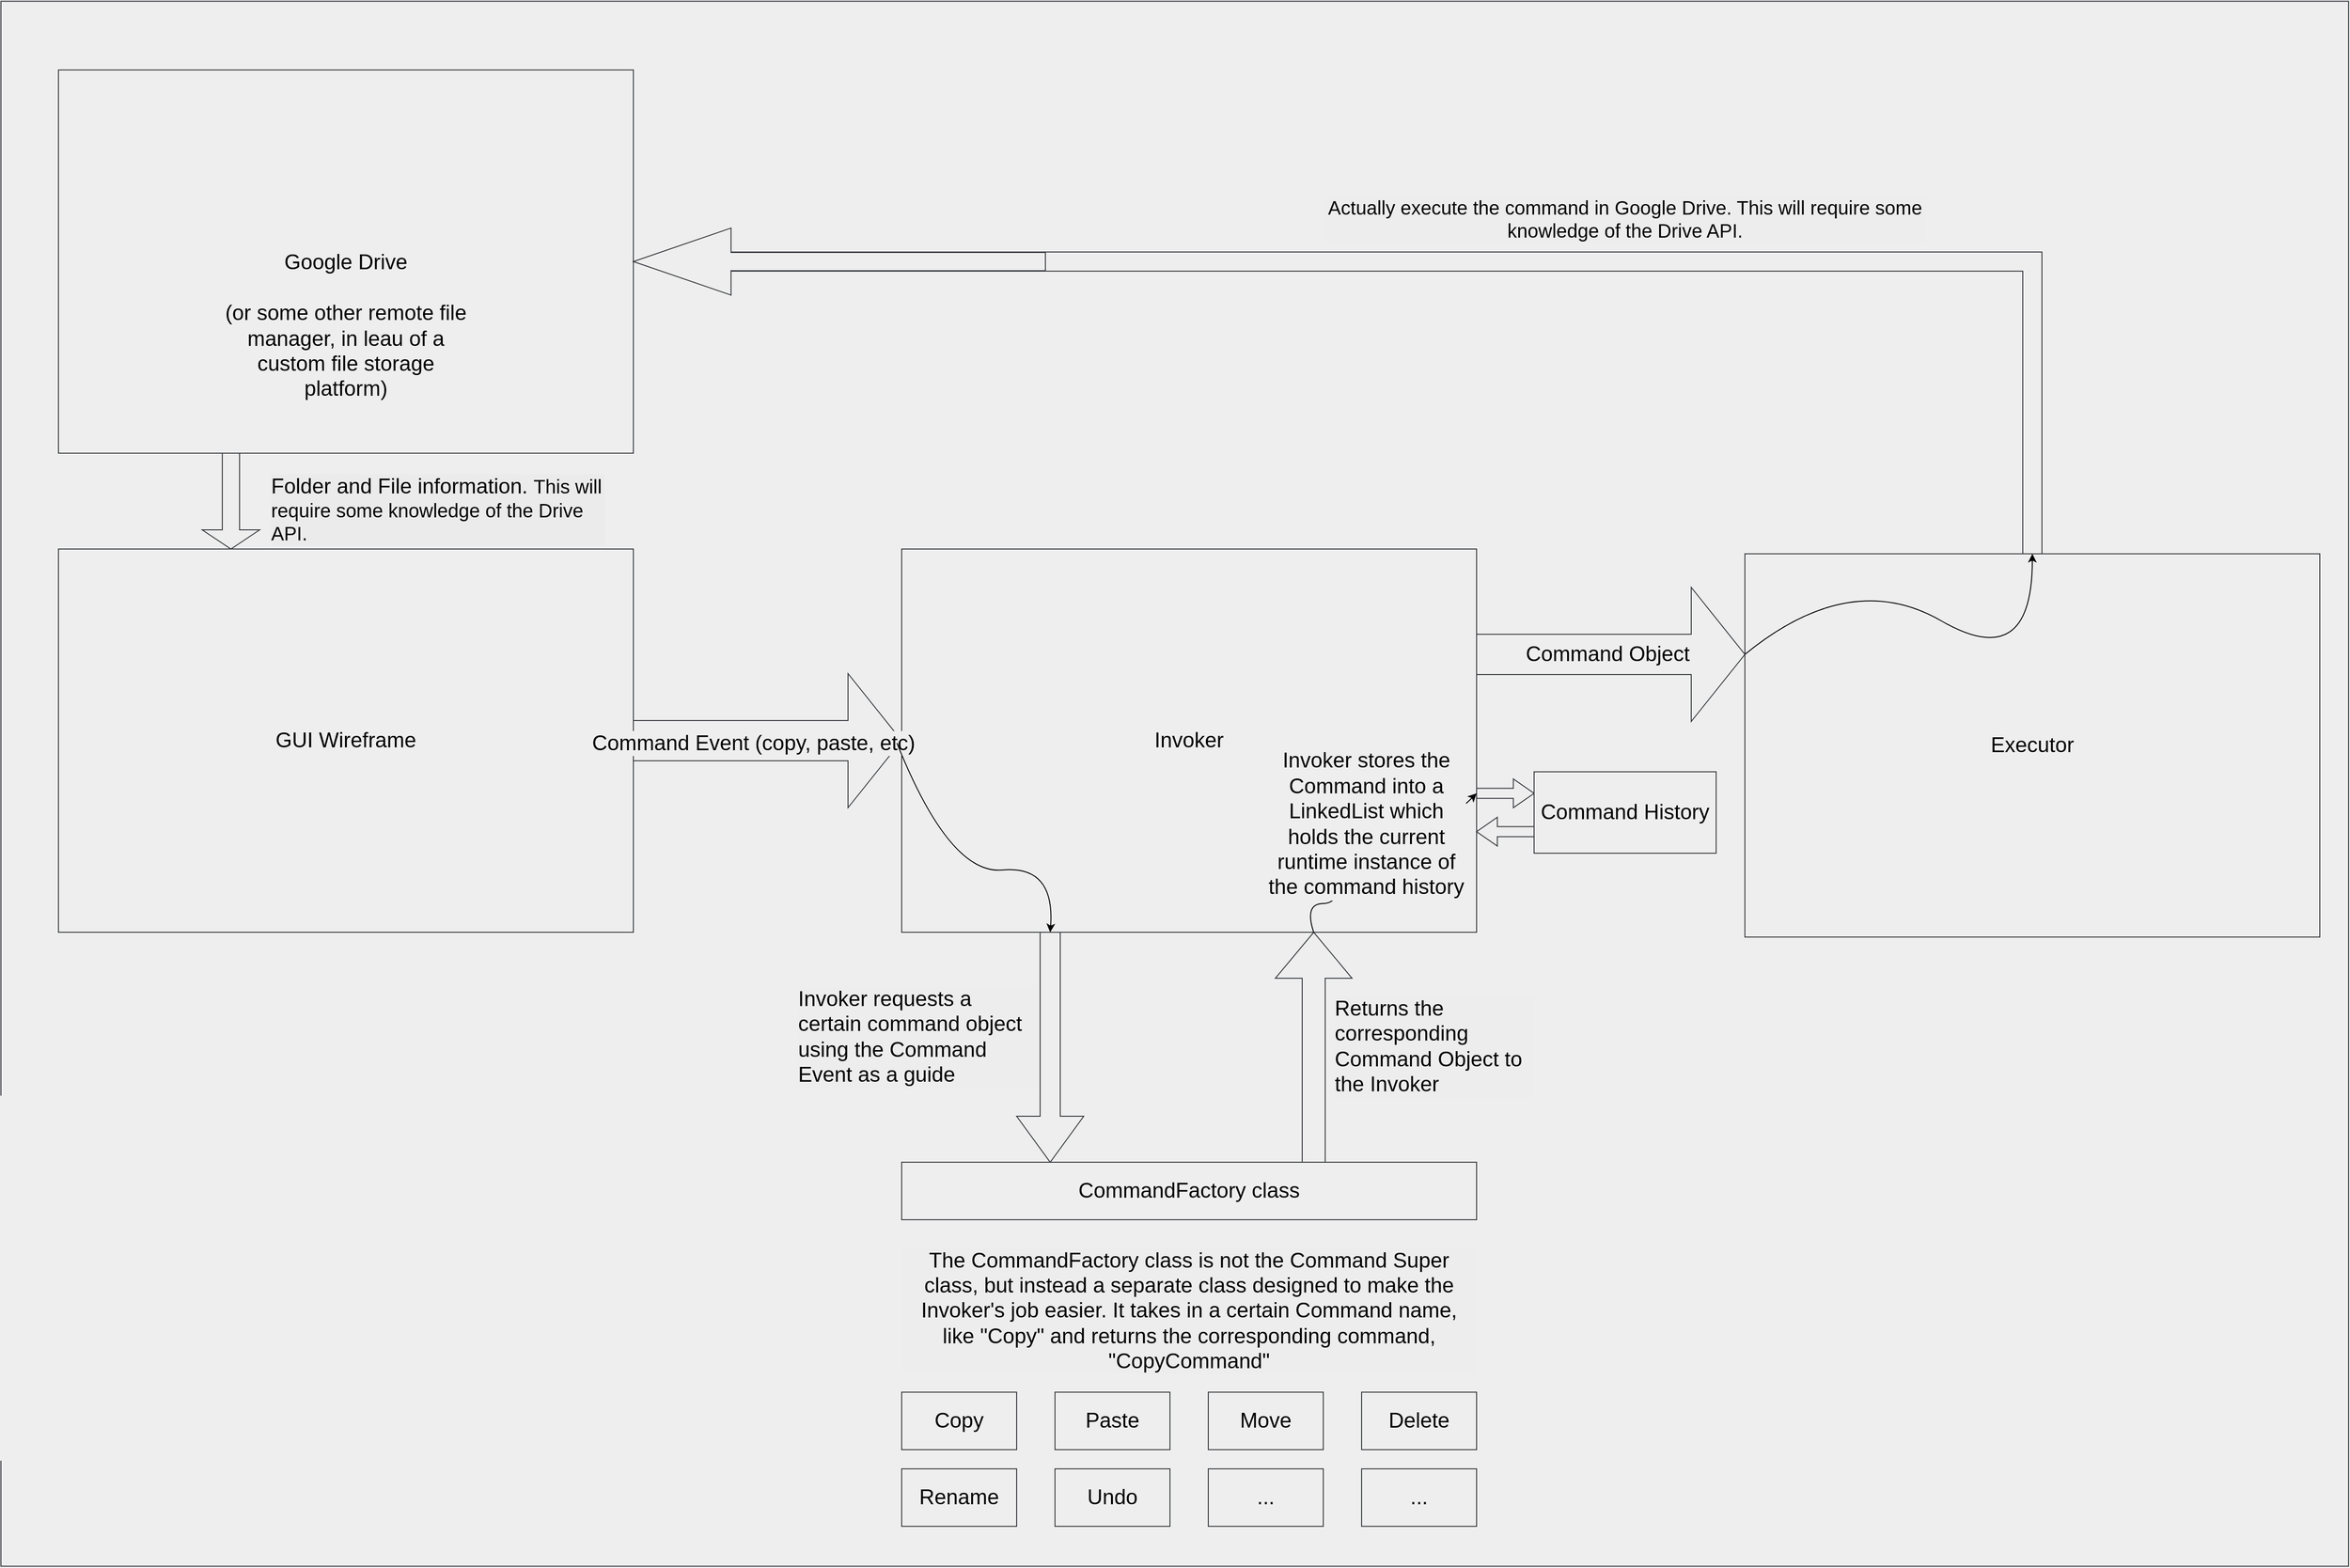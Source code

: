 <mxfile>
    <diagram id="ZiaTf37jT682Fh6W_lhd" name="Page-1">
        <mxGraphModel dx="3192" dy="2204" grid="1" gridSize="10" guides="1" tooltips="1" connect="1" arrows="1" fold="1" page="1" pageScale="1" pageWidth="850" pageHeight="1100" background="#EDEDED" math="0" shadow="0">
            <root>
                <mxCell id="0"/>
                <mxCell id="1" parent="0"/>
                <mxCell id="46" value="" style="whiteSpace=wrap;html=1;aspect=fixed;rotation=0;labelBackgroundColor=none;fontSize=20;fillColor=#eeeeee;strokeColor=#36393d;" vertex="1" parent="1">
                    <mxGeometry x="-20" y="-531.67" width="2450" height="1633.33" as="geometry"/>
                </mxCell>
                <mxCell id="2" value="&lt;font color=&quot;#000000&quot; style=&quot;font-size: 22px;&quot;&gt;GUI Wireframe&lt;/font&gt;" style="whiteSpace=wrap;html=1;aspect=fixed;rotation=0;fillColor=#eeeeee;strokeColor=#36393d;" vertex="1" parent="1">
                    <mxGeometry x="40" y="40" width="600" height="400" as="geometry"/>
                </mxCell>
                <mxCell id="3" value="" style="shape=singleArrow;whiteSpace=wrap;html=1;fontSize=22;fillColor=#eeeeee;strokeColor=#36393d;" vertex="1" parent="1">
                    <mxGeometry x="640" y="170" width="280" height="140" as="geometry"/>
                </mxCell>
                <mxCell id="4" value="&lt;font color=&quot;#000000&quot;&gt;Invoker&lt;/font&gt;" style="whiteSpace=wrap;html=1;aspect=fixed;rotation=0;fontSize=22;fillColor=#eeeeee;strokeColor=#36393d;" vertex="1" parent="1">
                    <mxGeometry x="920" y="40" width="600" height="400" as="geometry"/>
                </mxCell>
                <mxCell id="6" value="" style="shape=singleArrow;direction=south;whiteSpace=wrap;html=1;fontSize=22;fillColor=#eeeeee;strokeColor=#36393d;" vertex="1" parent="1">
                    <mxGeometry x="1040" y="440" width="70" height="240" as="geometry"/>
                </mxCell>
                <mxCell id="7" value="&lt;span style=&quot;font-family: Helvetica; font-size: 22px; font-style: normal; font-variant-ligatures: normal; font-variant-caps: normal; font-weight: 400; letter-spacing: normal; orphans: 2; text-align: center; text-indent: 0px; text-transform: none; widows: 2; word-spacing: 0px; -webkit-text-stroke-width: 0px; text-decoration-thickness: initial; text-decoration-style: initial; text-decoration-color: initial; float: none; display: inline !important;&quot;&gt;Invoker requests a certain command object using the Command Event as a guide&lt;/span&gt;" style="text;whiteSpace=wrap;html=1;fontSize=22;labelBackgroundColor=#EDEDED;fontColor=#000000;" vertex="1" parent="1">
                    <mxGeometry x="810" y="490" width="250" height="120" as="geometry"/>
                </mxCell>
                <mxCell id="8" value="" style="shape=singleArrow;direction=north;whiteSpace=wrap;html=1;fontSize=22;fillColor=#eeeeee;strokeColor=#36393d;" vertex="1" parent="1">
                    <mxGeometry x="1310" y="440" width="80" height="240" as="geometry"/>
                </mxCell>
                <mxCell id="9" value="&lt;span style=&quot;font-family: Helvetica; font-size: 22px; font-style: normal; font-variant-ligatures: normal; font-variant-caps: normal; font-weight: 400; letter-spacing: normal; orphans: 2; text-align: center; text-indent: 0px; text-transform: none; widows: 2; word-spacing: 0px; -webkit-text-stroke-width: 0px; text-decoration-thickness: initial; text-decoration-style: initial; text-decoration-color: initial; float: none; display: inline !important;&quot;&gt;Returns the corresponding Command Object to the Invoker&amp;nbsp;&lt;/span&gt;" style="text;whiteSpace=wrap;html=1;fontSize=22;labelBackgroundColor=#EDEDED;fontColor=#000000;" vertex="1" parent="1">
                    <mxGeometry x="1370" y="500" width="210" height="80" as="geometry"/>
                </mxCell>
                <mxCell id="10" value="&lt;span style=&quot;font-family: Helvetica; font-size: 22px; font-style: normal; font-variant-ligatures: normal; font-variant-caps: normal; font-weight: 400; letter-spacing: normal; orphans: 2; text-align: center; text-indent: 0px; text-transform: none; widows: 2; word-spacing: 0px; -webkit-text-stroke-width: 0px; text-decoration-thickness: initial; text-decoration-style: initial; text-decoration-color: initial; float: none; display: inline !important;&quot;&gt;Command Event (copy, paste, etc)&lt;/span&gt;" style="text;whiteSpace=wrap;html=1;fontSize=22;labelBackgroundColor=#EEEEEE;fillColor=none;fontColor=#000000;" vertex="1" parent="1">
                    <mxGeometry x="595" y="222.5" width="370" height="50" as="geometry"/>
                </mxCell>
                <mxCell id="11" value="" style="curved=1;endArrow=classic;html=1;fontSize=22;exitX=0.865;exitY=0.4;exitDx=0;exitDy=0;entryX=0;entryY=0.5;entryDx=0;entryDy=0;entryPerimeter=0;exitPerimeter=0;" edge="1" parent="1" source="10" target="6">
                    <mxGeometry width="50" height="50" relative="1" as="geometry">
                        <mxPoint x="1140" y="420" as="sourcePoint"/>
                        <mxPoint x="1190" y="370" as="targetPoint"/>
                        <Array as="points">
                            <mxPoint x="970" y="380"/>
                            <mxPoint x="1080" y="370"/>
                        </Array>
                    </mxGeometry>
                </mxCell>
                <mxCell id="13" value="CommandFactory class" style="rounded=0;whiteSpace=wrap;html=1;fontSize=22;fillColor=#eeeeee;strokeColor=#36393d;fontColor=#000000;" vertex="1" parent="1">
                    <mxGeometry x="920" y="680" width="600" height="60" as="geometry"/>
                </mxCell>
                <mxCell id="14" value="Copy" style="rounded=0;whiteSpace=wrap;html=1;fontSize=22;fillColor=#eeeeee;strokeColor=#36393d;fontColor=#000000;" vertex="1" parent="1">
                    <mxGeometry x="920" y="920" width="120" height="60" as="geometry"/>
                </mxCell>
                <mxCell id="15" value="Paste" style="rounded=0;whiteSpace=wrap;html=1;fontSize=22;fillColor=#eeeeee;strokeColor=#36393d;fontColor=#000000;" vertex="1" parent="1">
                    <mxGeometry x="1080" y="920" width="120" height="60" as="geometry"/>
                </mxCell>
                <mxCell id="17" value="Move" style="rounded=0;whiteSpace=wrap;html=1;fontSize=22;fillColor=#eeeeee;strokeColor=#36393d;fontColor=#000000;" vertex="1" parent="1">
                    <mxGeometry x="1240" y="920" width="120" height="60" as="geometry"/>
                </mxCell>
                <mxCell id="18" value="Delete" style="rounded=0;whiteSpace=wrap;html=1;fontSize=22;fillColor=#eeeeee;strokeColor=#36393d;fontColor=#000000;" vertex="1" parent="1">
                    <mxGeometry x="1400" y="920" width="120" height="60" as="geometry"/>
                </mxCell>
                <mxCell id="19" value="Rename" style="rounded=0;whiteSpace=wrap;html=1;fontSize=22;fillColor=#eeeeee;strokeColor=#36393d;fontColor=#000000;" vertex="1" parent="1">
                    <mxGeometry x="920" y="1000" width="120" height="60" as="geometry"/>
                </mxCell>
                <mxCell id="20" value="Undo" style="rounded=0;whiteSpace=wrap;html=1;fontSize=22;fillColor=#eeeeee;strokeColor=#36393d;fontColor=#000000;" vertex="1" parent="1">
                    <mxGeometry x="1080" y="1000" width="120" height="60" as="geometry"/>
                </mxCell>
                <mxCell id="21" value="..." style="rounded=0;whiteSpace=wrap;html=1;fontSize=22;fillColor=#eeeeee;strokeColor=#36393d;fontColor=#000000;" vertex="1" parent="1">
                    <mxGeometry x="1240" y="1000" width="120" height="60" as="geometry"/>
                </mxCell>
                <mxCell id="22" value="..." style="rounded=0;whiteSpace=wrap;html=1;fontSize=22;fillColor=#eeeeee;strokeColor=#36393d;fontColor=#000000;" vertex="1" parent="1">
                    <mxGeometry x="1400" y="1000" width="120" height="60" as="geometry"/>
                </mxCell>
                <mxCell id="24" value="The CommandFactory class is not the Command Super class, but instead a separate class designed to make the Invoker's job easier. It takes in a certain Command name, like &quot;Copy&quot; and returns the corresponding command, &quot;CopyCommand&quot;" style="text;html=1;strokeColor=none;fillColor=none;align=center;verticalAlign=middle;whiteSpace=wrap;rounded=0;fontSize=22;labelBackgroundColor=#EDEDED;fontColor=#000000;" vertex="1" parent="1">
                    <mxGeometry x="920" y="820" width="600" height="30" as="geometry"/>
                </mxCell>
                <mxCell id="25" value="" style="shape=singleArrow;whiteSpace=wrap;html=1;fontSize=22;arrowWidth=0.354;arrowSize=0.361;fillColor=#eeeeee;strokeColor=#36393d;labelBackgroundColor=none;fontColor=#000000;" vertex="1" parent="1">
                    <mxGeometry x="1520" y="280" width="60" height="30" as="geometry"/>
                </mxCell>
                <mxCell id="26" value="Command Object&amp;nbsp;" style="shape=singleArrow;whiteSpace=wrap;html=1;fontSize=22;fillColor=#eeeeee;strokeColor=#36393d;labelBackgroundColor=none;fontColor=#000000;" vertex="1" parent="1">
                    <mxGeometry x="1520" y="80" width="280" height="140" as="geometry"/>
                </mxCell>
                <mxCell id="27" value="Executor" style="whiteSpace=wrap;html=1;aspect=fixed;rotation=0;labelBackgroundColor=none;fontSize=22;fillColor=#eeeeee;strokeColor=#36393d;fontColor=#000000;" vertex="1" parent="1">
                    <mxGeometry x="1800" y="45" width="600" height="400" as="geometry"/>
                </mxCell>
                <mxCell id="28" value="Command History" style="rounded=0;whiteSpace=wrap;html=1;labelBackgroundColor=none;fontSize=22;fillColor=#eeeeee;strokeColor=#36393d;fontColor=#000000;" vertex="1" parent="1">
                    <mxGeometry x="1580" y="272.5" width="190" height="85" as="geometry"/>
                </mxCell>
                <mxCell id="30" value="" style="curved=1;endArrow=classic;html=1;fontSize=22;exitX=1;exitY=0.5;exitDx=0;exitDy=0;entryX=0;entryY=0.5;entryDx=0;entryDy=0;entryPerimeter=0;exitPerimeter=0;startArrow=none;" edge="1" parent="1" target="25">
                    <mxGeometry width="50" height="50" relative="1" as="geometry">
                        <mxPoint x="1490" y="285" as="sourcePoint"/>
                        <mxPoint x="1494.95" y="330" as="targetPoint"/>
                        <Array as="points">
                            <mxPoint x="1510" y="290"/>
                            <mxPoint x="1500" y="315"/>
                        </Array>
                    </mxGeometry>
                </mxCell>
                <mxCell id="33" value="" style="curved=1;endArrow=none;html=1;fontSize=22;exitX=1;exitY=0.5;exitDx=0;exitDy=0;entryX=0.5;entryY=1;entryDx=0;entryDy=0;exitPerimeter=0;" edge="1" parent="1" source="8">
                    <mxGeometry width="50" height="50" relative="1" as="geometry">
                        <mxPoint x="1350" y="440" as="sourcePoint"/>
                        <mxPoint x="1380" y="370" as="targetPoint"/>
                        <Array as="points">
                            <mxPoint x="1340" y="410"/>
                            <mxPoint x="1380" y="410"/>
                        </Array>
                    </mxGeometry>
                </mxCell>
                <mxCell id="34" value="" style="shape=singleArrow;whiteSpace=wrap;html=1;fontSize=22;arrowWidth=0.354;arrowSize=0.361;direction=west;fillColor=#eeeeee;strokeColor=#36393d;labelBackgroundColor=none;fontColor=#000000;" vertex="1" parent="1">
                    <mxGeometry x="1520" y="320" width="60" height="30" as="geometry"/>
                </mxCell>
                <mxCell id="35" value="" style="whiteSpace=wrap;html=1;aspect=fixed;rotation=0;labelBackgroundColor=none;fontSize=22;fillColor=#eeeeee;strokeColor=#36393d;" vertex="1" parent="1">
                    <mxGeometry x="40" y="-460" width="600" height="400" as="geometry"/>
                </mxCell>
                <mxCell id="36" value="" style="shape=singleArrow;direction=south;whiteSpace=wrap;html=1;labelBackgroundColor=default;fontSize=22;fillColor=#eeeeee;strokeColor=#36393d;" vertex="1" parent="1">
                    <mxGeometry x="190" y="-60" width="60" height="100" as="geometry"/>
                </mxCell>
                <mxCell id="39" value="" style="shape=corner;whiteSpace=wrap;html=1;labelBackgroundColor=none;fontSize=20;direction=south;fillColor=#eeeeee;strokeColor=#36393d;fontColor=#000000;" vertex="1" parent="1">
                    <mxGeometry x="740" y="-270" width="1370" height="315" as="geometry"/>
                </mxCell>
                <mxCell id="40" value="" style="shape=singleArrow;direction=west;whiteSpace=wrap;html=1;labelBackgroundColor=default;fontSize=22;arrowWidth=0.271;arrowSize=0.237;fillColor=#eeeeee;strokeColor=#36393d;" vertex="1" parent="1">
                    <mxGeometry x="640" y="-295" width="430" height="70" as="geometry"/>
                </mxCell>
                <mxCell id="41" value="Actually execute the command in Google Drive. This will require some knowledge of the Drive API." style="text;html=1;strokeColor=none;fillColor=none;align=center;verticalAlign=middle;whiteSpace=wrap;rounded=0;labelBackgroundColor=#EDEDED;fontSize=20;fontColor=#000000;" vertex="1" parent="1">
                    <mxGeometry x="1360" y="-360" width="630" height="110" as="geometry"/>
                </mxCell>
                <mxCell id="42" value="" style="curved=1;endArrow=classic;html=1;fontSize=20;exitX=1;exitY=0.5;exitDx=0;exitDy=0;entryX=0.5;entryY=0;entryDx=0;entryDy=0;exitPerimeter=0;" edge="1" parent="1" source="26" target="27">
                    <mxGeometry width="50" height="50" relative="1" as="geometry">
                        <mxPoint x="1990" y="180" as="sourcePoint"/>
                        <mxPoint x="2040" y="130" as="targetPoint"/>
                        <Array as="points">
                            <mxPoint x="1910" y="60"/>
                            <mxPoint x="2100" y="170"/>
                        </Array>
                    </mxGeometry>
                </mxCell>
                <mxCell id="43" value="&lt;span style=&quot;font-family: Helvetica; font-size: 22px; font-style: normal; font-variant-ligatures: normal; font-variant-caps: normal; font-weight: 400; letter-spacing: normal; orphans: 2; text-align: center; text-indent: 0px; text-transform: none; widows: 2; word-spacing: 0px; -webkit-text-stroke-width: 0px; text-decoration-thickness: initial; text-decoration-style: initial; text-decoration-color: initial; float: none; display: inline !important;&quot;&gt;Folder and File information.&amp;nbsp;&lt;/span&gt;&lt;span style=&quot;border-color: rgb(0, 0, 0); font-family: Helvetica; font-style: normal; font-variant-ligatures: normal; font-variant-caps: normal; font-weight: 400; letter-spacing: normal; orphans: 2; text-align: center; text-indent: 0px; text-transform: none; widows: 2; word-spacing: 0px; -webkit-text-stroke-width: 0px; text-decoration-thickness: initial; text-decoration-style: initial; text-decoration-color: initial; font-size: 20px;&quot;&gt;This will require some knowledge of the Drive API.&lt;/span&gt;" style="text;whiteSpace=wrap;html=1;fontSize=20;labelBackgroundColor=#EBEBEB;fontColor=#000000;" vertex="1" parent="1">
                    <mxGeometry x="260" y="-45" width="350" height="70" as="geometry"/>
                </mxCell>
                <mxCell id="47" value="&lt;span style=&quot;background-color: rgb(238, 238, 238);&quot;&gt;&lt;br&gt;&lt;/span&gt;&lt;div style=&quot;border-color: rgb(0, 0, 0); font-family: Helvetica; font-size: 22px; font-style: normal; font-variant-ligatures: normal; font-variant-caps: normal; font-weight: 400; letter-spacing: normal; orphans: 2; text-indent: 0px; text-transform: none; widows: 2; word-spacing: 0px; -webkit-text-stroke-width: 0px; text-decoration-thickness: initial; text-decoration-style: initial; text-decoration-color: initial; text-align: center;&quot;&gt;&lt;span style=&quot;background-color: rgb(238, 238, 238);&quot;&gt;Google Drive&lt;/span&gt;&lt;/div&gt;&lt;span style=&quot;background-color: rgb(238, 238, 238);&quot;&gt;&lt;span style=&quot;border-color: rgb(0, 0, 0); font-family: Helvetica; font-size: 22px; font-style: normal; font-variant-ligatures: normal; font-variant-caps: normal; font-weight: 400; letter-spacing: normal; orphans: 2; text-align: left; text-indent: 0px; text-transform: none; widows: 2; word-spacing: 0px; -webkit-text-stroke-width: 0px; text-decoration-thickness: initial; text-decoration-style: initial; text-decoration-color: initial; float: none; display: inline !important;&quot;&gt;&lt;br style=&quot;border-color: rgb(0, 0, 0);&quot;&gt;(or some other remote file manager, in leau of a custom file storage platform)&lt;/span&gt;&lt;br&gt;&lt;/span&gt;" style="text;html=1;strokeColor=none;fillColor=none;align=center;verticalAlign=middle;whiteSpace=wrap;rounded=0;labelBackgroundColor=none;labelBorderColor=none;fontSize=20;fontColor=#000000;" vertex="1" parent="1">
                    <mxGeometry x="205" y="-250" width="270" height="90" as="geometry"/>
                </mxCell>
                <mxCell id="48" value="&lt;br&gt;&lt;span style=&quot;background-color: rgb(238, 238, 238);&quot;&gt;&lt;span style=&quot;font-family: Helvetica; font-size: 22px; font-style: normal; font-variant-ligatures: normal; font-variant-caps: normal; font-weight: 400; letter-spacing: normal; orphans: 2; text-align: center; text-indent: 0px; text-transform: none; widows: 2; word-spacing: 0px; -webkit-text-stroke-width: 0px; text-decoration-thickness: initial; text-decoration-style: initial; text-decoration-color: initial; float: none; display: inline !important;&quot;&gt;Invoker stores the Command into a LinkedList which holds the current runtime instance of the command history&lt;/span&gt;&lt;br&gt;&lt;/span&gt;" style="text;html=1;strokeColor=none;fillColor=none;align=center;verticalAlign=middle;whiteSpace=wrap;rounded=0;labelBackgroundColor=#EEEEEE;labelBorderColor=none;fontSize=20;fontColor=#000000;" vertex="1" parent="1">
                    <mxGeometry x="1300" y="300" width="210" height="30" as="geometry"/>
                </mxCell>
            </root>
        </mxGraphModel>
    </diagram>
</mxfile>